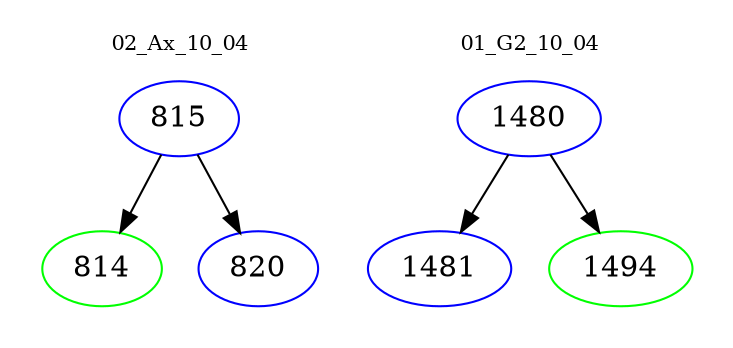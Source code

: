 digraph{
subgraph cluster_0 {
color = white
label = "02_Ax_10_04";
fontsize=10;
T0_815 [label="815", color="blue"]
T0_815 -> T0_814 [color="black"]
T0_814 [label="814", color="green"]
T0_815 -> T0_820 [color="black"]
T0_820 [label="820", color="blue"]
}
subgraph cluster_1 {
color = white
label = "01_G2_10_04";
fontsize=10;
T1_1480 [label="1480", color="blue"]
T1_1480 -> T1_1481 [color="black"]
T1_1481 [label="1481", color="blue"]
T1_1480 -> T1_1494 [color="black"]
T1_1494 [label="1494", color="green"]
}
}
